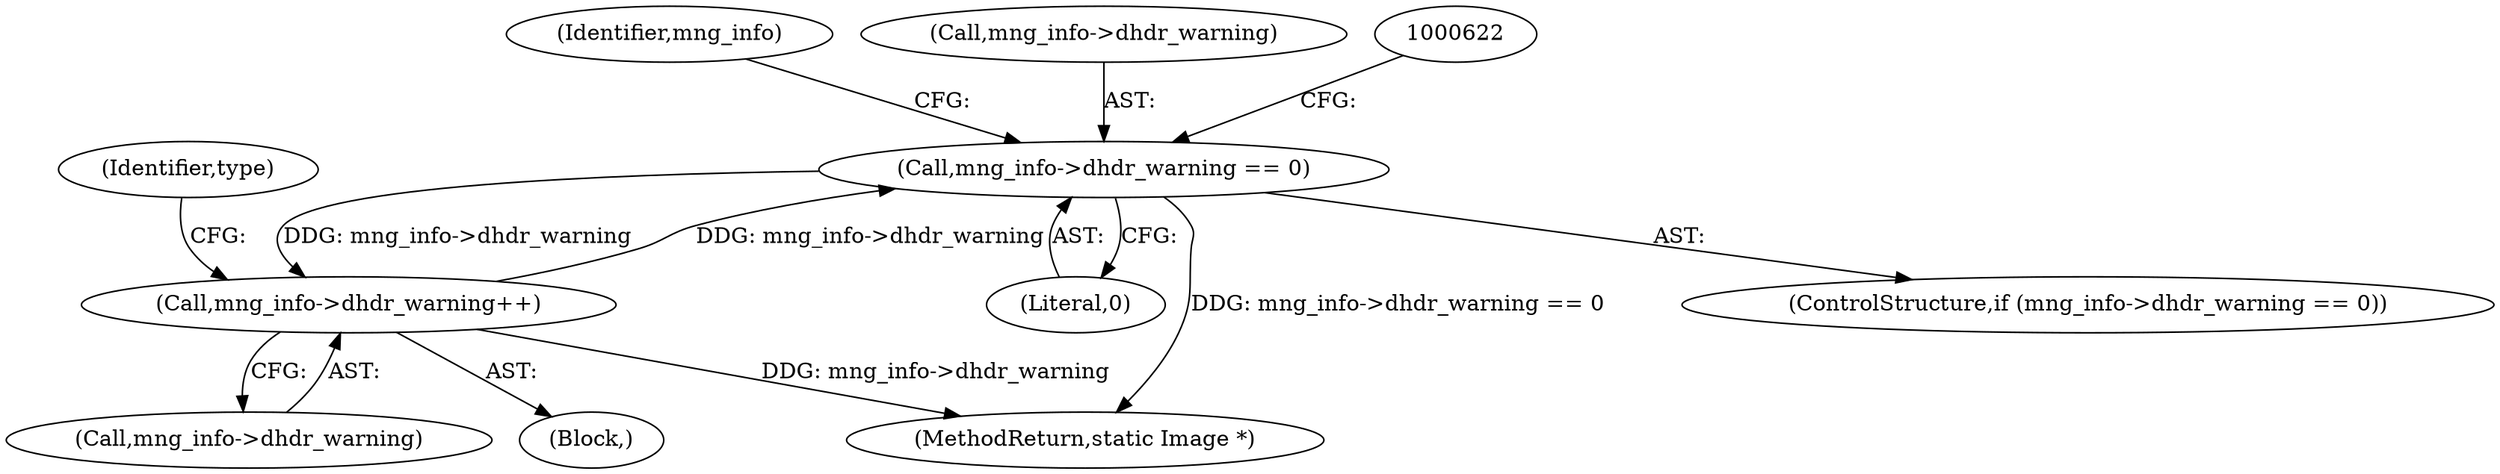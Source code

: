 digraph "0_ImageMagick_22e0310345499ffe906c604428f2a3a668942b05@pointer" {
"1000616" [label="(Call,mng_info->dhdr_warning == 0)"];
"1000635" [label="(Call,mng_info->dhdr_warning++)"];
"1000616" [label="(Call,mng_info->dhdr_warning == 0)"];
"1000611" [label="(Block,)"];
"1000616" [label="(Call,mng_info->dhdr_warning == 0)"];
"1000620" [label="(Literal,0)"];
"1000637" [label="(Identifier,mng_info)"];
"1007383" [label="(MethodReturn,static Image *)"];
"1000617" [label="(Call,mng_info->dhdr_warning)"];
"1000635" [label="(Call,mng_info->dhdr_warning++)"];
"1000636" [label="(Call,mng_info->dhdr_warning)"];
"1000642" [label="(Identifier,type)"];
"1000615" [label="(ControlStructure,if (mng_info->dhdr_warning == 0))"];
"1000616" -> "1000615"  [label="AST: "];
"1000616" -> "1000620"  [label="CFG: "];
"1000617" -> "1000616"  [label="AST: "];
"1000620" -> "1000616"  [label="AST: "];
"1000622" -> "1000616"  [label="CFG: "];
"1000637" -> "1000616"  [label="CFG: "];
"1000616" -> "1007383"  [label="DDG: mng_info->dhdr_warning == 0"];
"1000635" -> "1000616"  [label="DDG: mng_info->dhdr_warning"];
"1000616" -> "1000635"  [label="DDG: mng_info->dhdr_warning"];
"1000635" -> "1000611"  [label="AST: "];
"1000635" -> "1000636"  [label="CFG: "];
"1000636" -> "1000635"  [label="AST: "];
"1000642" -> "1000635"  [label="CFG: "];
"1000635" -> "1007383"  [label="DDG: mng_info->dhdr_warning"];
}
